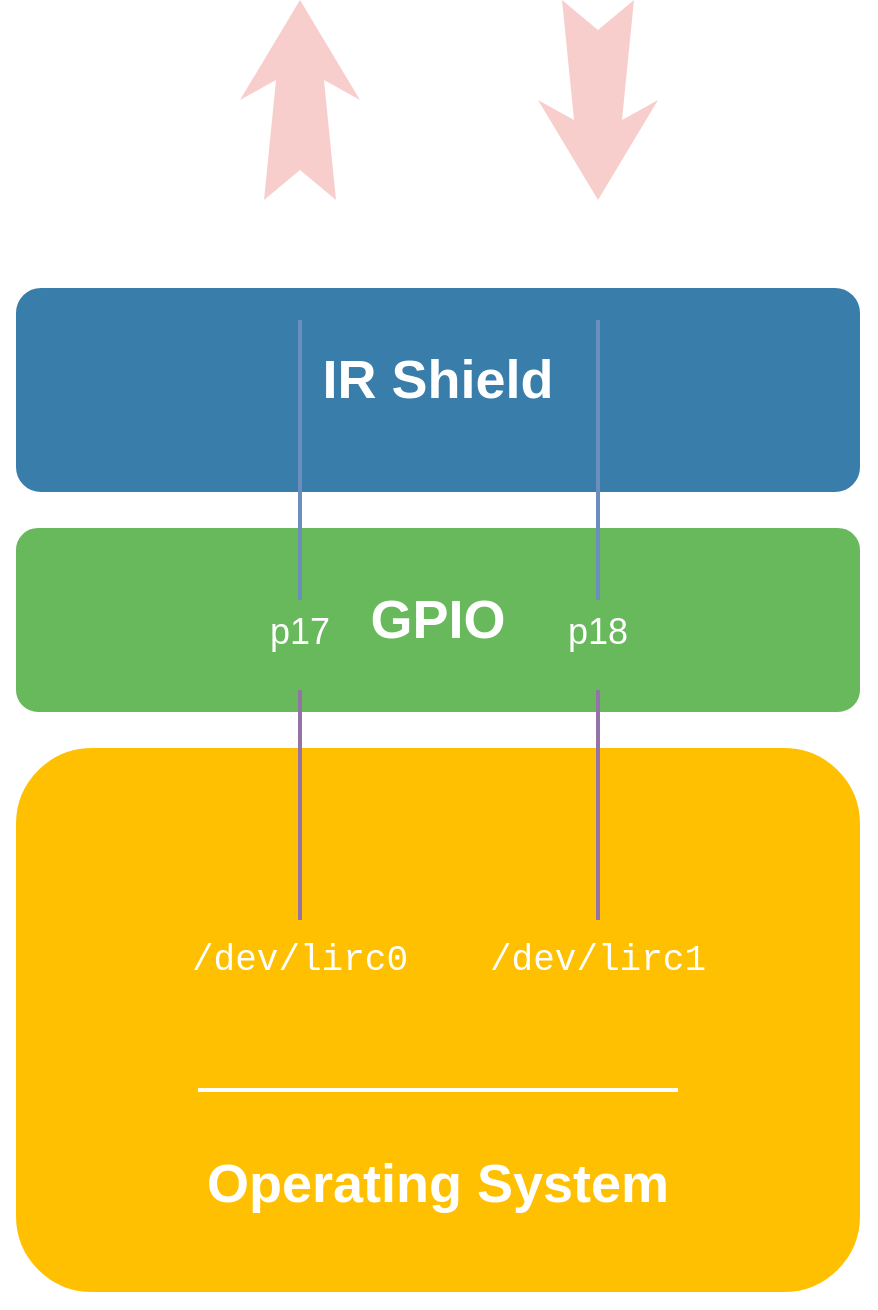 <mxfile version="13.4.4" type="device"><diagram name="Page-1" id="12e1b939-464a-85fe-373e-61e167be1490"><mxGraphModel dx="1108" dy="604" grid="1" gridSize="10" guides="1" tooltips="1" connect="1" arrows="1" fold="1" page="1" pageScale="1.5" pageWidth="1169" pageHeight="826" background="#ffffff" math="0" shadow="0"><root><mxCell id="0"/><mxCell id="1" parent="0"/><mxCell id="60da8b9f42644d3a-17" value="" style="whiteSpace=wrap;html=1;rounded=1;shadow=0;strokeWidth=8;fontSize=20;align=center;fillColor=#FFC001;strokeColor=#FFFFFF;direction=south;" parent="1" vertex="1"><mxGeometry x="1090" y="610" width="430" height="280" as="geometry"/></mxCell><mxCell id="60da8b9f42644d3a-24" value="" style="whiteSpace=wrap;html=1;rounded=1;shadow=0;strokeWidth=8;fontSize=20;align=center;strokeColor=#FFFFFF;fillColor=#68B85C;direction=south;" parent="1" vertex="1"><mxGeometry x="1090" y="500" width="430" height="100" as="geometry"/></mxCell><mxCell id="60da8b9f42644d3a-25" value="GPIO" style="text;html=1;strokeColor=none;fillColor=none;align=center;verticalAlign=middle;whiteSpace=wrap;rounded=0;shadow=0;fontSize=27;fontColor=#FFFFFF;fontStyle=1" parent="1" vertex="1"><mxGeometry x="1165" y="520" width="280" height="60" as="geometry"/></mxCell><mxCell id="60da8b9f42644d3a-30" value="" style="html=1;shadow=0;dashed=0;align=center;verticalAlign=middle;shape=mxgraph.arrows2.stylisedArrow;dy=0.6;dx=40;notch=15;feather=0.4;rounded=0;strokeWidth=1;fontSize=27;fillColor=#f8cecc;direction=north;strokeColor=none;" parent="1" vertex="1"><mxGeometry x="1206" y="240" width="60" height="100" as="geometry"/></mxCell><mxCell id="60da8b9f42644d3a-31" value="" style="whiteSpace=wrap;html=1;rounded=1;shadow=0;strokeWidth=8;fontSize=20;align=center;strokeColor=#FFFFFF;fillColor=#397DAA;direction=south;" parent="1" vertex="1"><mxGeometry x="1090" y="380" width="430" height="110" as="geometry"/></mxCell><mxCell id="60da8b9f42644d3a-32" value="IR Shield" style="text;html=1;strokeColor=none;fillColor=none;align=center;verticalAlign=middle;whiteSpace=wrap;rounded=0;shadow=0;fontSize=27;fontColor=#FFFFFF;fontStyle=1" parent="1" vertex="1"><mxGeometry x="1165" y="400" width="280" height="60" as="geometry"/></mxCell><mxCell id="60da8b9f42644d3a-34" value="" style="line;strokeWidth=2;html=1;rounded=0;shadow=0;fontSize=27;align=center;fillColor=#dae8fc;strokeColor=#6c8ebf;direction=south;flipV=1;" parent="1" vertex="1"><mxGeometry x="1231" y="400" width="10" height="140" as="geometry"/></mxCell><mxCell id="60da8b9f42644d3a-37" value="" style="html=1;shadow=0;dashed=0;align=center;verticalAlign=middle;shape=mxgraph.arrows2.stylisedArrow;dy=0.6;dx=40;notch=15;feather=0.4;rounded=0;strokeWidth=1;fontSize=27;fillColor=#f8cecc;direction=south;strokeColor=none;" parent="1" vertex="1"><mxGeometry x="1355" y="240" width="60" height="100" as="geometry"/></mxCell><mxCell id="zWlCzVNoGEl2wEJDSbdH-2" value="" style="shape=image;html=1;verticalAlign=top;verticalLabelPosition=bottom;labelBackgroundColor=#ffffff;imageAspect=0;aspect=fixed;image=https://cdn2.iconfinder.com/data/icons/electronic-13/480/6-electronic-led-icon-2-128.png;fillColor=#68B85C;" vertex="1" parent="1"><mxGeometry x="1200" y="338" width="72" height="72" as="geometry"/></mxCell><mxCell id="zWlCzVNoGEl2wEJDSbdH-3" value="Operating System" style="text;html=1;strokeColor=none;fillColor=none;align=center;verticalAlign=middle;whiteSpace=wrap;rounded=0;shadow=0;fontSize=27;fontColor=#FFFFFF;fontStyle=1" vertex="1" parent="1"><mxGeometry x="1165" y="802" width="280" height="60" as="geometry"/></mxCell><mxCell id="zWlCzVNoGEl2wEJDSbdH-4" value="" style="line;strokeWidth=2;html=1;rounded=0;shadow=0;fontSize=27;align=center;fillColor=none;strokeColor=#FFFFFF;" vertex="1" parent="1"><mxGeometry x="1185" y="780" width="240" height="10" as="geometry"/></mxCell><mxCell id="zWlCzVNoGEl2wEJDSbdH-5" value="" style="line;strokeWidth=2;html=1;rounded=0;shadow=0;fontSize=27;align=center;fillColor=#e1d5e7;strokeColor=#9673a6;direction=south;" vertex="1" parent="1"><mxGeometry x="1231" y="585" width="10" height="115" as="geometry"/></mxCell><mxCell id="zWlCzVNoGEl2wEJDSbdH-6" value="" style="shape=image;html=1;verticalAlign=top;verticalLabelPosition=bottom;labelBackgroundColor=#ffffff;imageAspect=0;aspect=fixed;image=https://cdn2.iconfinder.com/data/icons/electronic-13/480/9-electronic-transistor-side-icon-2-128.png;fillColor=#397DAA;" vertex="1" parent="1"><mxGeometry x="1351" y="340" width="68" height="68" as="geometry"/></mxCell><mxCell id="zWlCzVNoGEl2wEJDSbdH-7" value="" style="line;strokeWidth=2;html=1;rounded=0;shadow=0;fontSize=27;align=center;fillColor=#dae8fc;strokeColor=#6c8ebf;direction=south;" vertex="1" parent="1"><mxGeometry x="1380" y="400" width="10" height="140" as="geometry"/></mxCell><mxCell id="zWlCzVNoGEl2wEJDSbdH-8" value="&lt;font style=&quot;font-size: 18px&quot;&gt;p17&lt;/font&gt;" style="text;html=1;strokeColor=none;fillColor=none;align=center;verticalAlign=middle;whiteSpace=wrap;rounded=0;shadow=0;fontSize=14;fontColor=#FFFFFF;flipV=1;" vertex="1" parent="1"><mxGeometry x="1201" y="536" width="70" height="40" as="geometry"/></mxCell><mxCell id="zWlCzVNoGEl2wEJDSbdH-9" value="&lt;font style=&quot;font-size: 18px&quot;&gt;p18&lt;/font&gt;" style="text;html=1;strokeColor=none;fillColor=none;align=center;verticalAlign=middle;whiteSpace=wrap;rounded=0;shadow=0;fontSize=14;fontColor=#FFFFFF;" vertex="1" parent="1"><mxGeometry x="1350" y="536" width="70" height="40" as="geometry"/></mxCell><mxCell id="zWlCzVNoGEl2wEJDSbdH-12" value="" style="line;strokeWidth=2;html=1;rounded=0;shadow=0;fontSize=27;align=center;fillColor=#e1d5e7;strokeColor=#9673a6;direction=south;" vertex="1" parent="1"><mxGeometry x="1380" y="585" width="10" height="115" as="geometry"/></mxCell><mxCell id="zWlCzVNoGEl2wEJDSbdH-13" value="&lt;font style=&quot;font-size: 18px&quot; face=&quot;Courier New&quot;&gt;/dev/lirc0&lt;/font&gt;" style="text;html=1;strokeColor=none;fillColor=none;align=center;verticalAlign=middle;whiteSpace=wrap;rounded=0;shadow=0;fontSize=14;fontColor=#FFFFFF;" vertex="1" parent="1"><mxGeometry x="1166" y="700" width="140" height="40" as="geometry"/></mxCell><mxCell id="zWlCzVNoGEl2wEJDSbdH-14" value="&lt;font style=&quot;font-size: 18px&quot; face=&quot;Courier New&quot;&gt;/dev/lirc1&lt;/font&gt;" style="text;html=1;strokeColor=none;fillColor=none;align=center;verticalAlign=middle;whiteSpace=wrap;rounded=0;shadow=0;fontSize=14;fontColor=#FFFFFF;" vertex="1" parent="1"><mxGeometry x="1315" y="700" width="140" height="40" as="geometry"/></mxCell></root></mxGraphModel></diagram></mxfile>